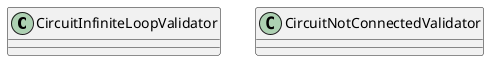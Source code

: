 @startuml

class CircuitInfiniteLoopValidator {

}

class CircuitNotConnectedValidator {

}

@enduml